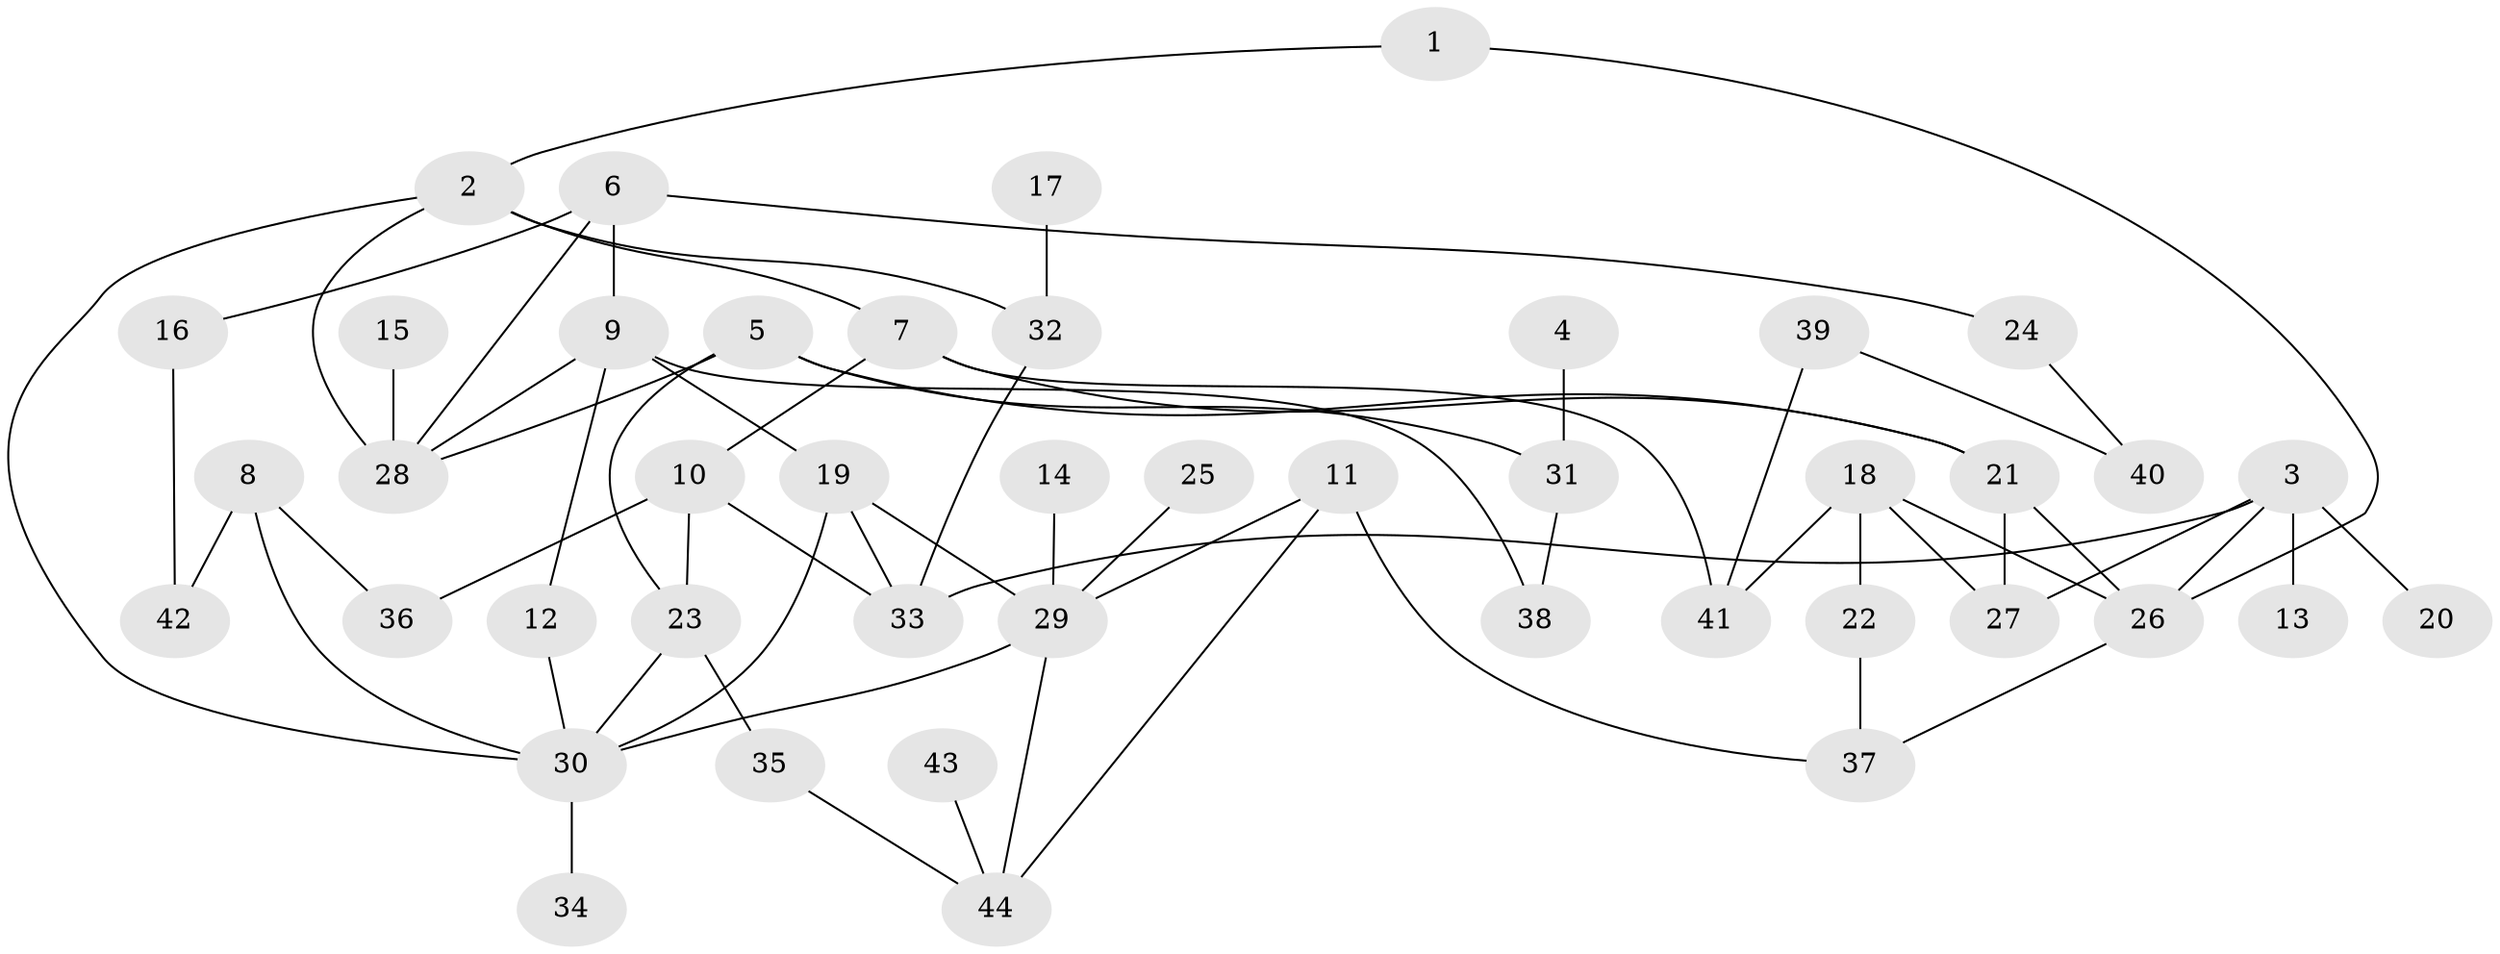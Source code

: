 // original degree distribution, {7: 0.027522935779816515, 2: 0.3394495412844037, 3: 0.1926605504587156, 1: 0.3119266055045872, 6: 0.027522935779816515, 4: 0.03669724770642202, 5: 0.05504587155963303, 8: 0.009174311926605505}
// Generated by graph-tools (version 1.1) at 2025/35/03/04/25 23:35:58]
// undirected, 44 vertices, 65 edges
graph export_dot {
  node [color=gray90,style=filled];
  1;
  2;
  3;
  4;
  5;
  6;
  7;
  8;
  9;
  10;
  11;
  12;
  13;
  14;
  15;
  16;
  17;
  18;
  19;
  20;
  21;
  22;
  23;
  24;
  25;
  26;
  27;
  28;
  29;
  30;
  31;
  32;
  33;
  34;
  35;
  36;
  37;
  38;
  39;
  40;
  41;
  42;
  43;
  44;
  1 -- 2 [weight=1.0];
  1 -- 26 [weight=1.0];
  2 -- 7 [weight=1.0];
  2 -- 28 [weight=1.0];
  2 -- 30 [weight=1.0];
  2 -- 32 [weight=1.0];
  3 -- 13 [weight=1.0];
  3 -- 20 [weight=1.0];
  3 -- 26 [weight=1.0];
  3 -- 27 [weight=1.0];
  3 -- 33 [weight=1.0];
  4 -- 31 [weight=1.0];
  5 -- 21 [weight=1.0];
  5 -- 23 [weight=1.0];
  5 -- 28 [weight=1.0];
  5 -- 31 [weight=1.0];
  6 -- 9 [weight=1.0];
  6 -- 16 [weight=1.0];
  6 -- 24 [weight=1.0];
  6 -- 28 [weight=1.0];
  7 -- 10 [weight=1.0];
  7 -- 21 [weight=1.0];
  7 -- 41 [weight=1.0];
  8 -- 30 [weight=1.0];
  8 -- 36 [weight=1.0];
  8 -- 42 [weight=1.0];
  9 -- 12 [weight=1.0];
  9 -- 19 [weight=1.0];
  9 -- 28 [weight=2.0];
  9 -- 38 [weight=1.0];
  10 -- 23 [weight=1.0];
  10 -- 33 [weight=1.0];
  10 -- 36 [weight=1.0];
  11 -- 29 [weight=1.0];
  11 -- 37 [weight=1.0];
  11 -- 44 [weight=1.0];
  12 -- 30 [weight=1.0];
  14 -- 29 [weight=1.0];
  15 -- 28 [weight=1.0];
  16 -- 42 [weight=1.0];
  17 -- 32 [weight=1.0];
  18 -- 22 [weight=1.0];
  18 -- 26 [weight=1.0];
  18 -- 27 [weight=1.0];
  18 -- 41 [weight=1.0];
  19 -- 29 [weight=2.0];
  19 -- 30 [weight=1.0];
  19 -- 33 [weight=1.0];
  21 -- 26 [weight=1.0];
  21 -- 27 [weight=1.0];
  22 -- 37 [weight=1.0];
  23 -- 30 [weight=1.0];
  23 -- 35 [weight=1.0];
  24 -- 40 [weight=1.0];
  25 -- 29 [weight=1.0];
  26 -- 37 [weight=1.0];
  29 -- 30 [weight=1.0];
  29 -- 44 [weight=1.0];
  30 -- 34 [weight=1.0];
  31 -- 38 [weight=1.0];
  32 -- 33 [weight=1.0];
  35 -- 44 [weight=1.0];
  39 -- 40 [weight=1.0];
  39 -- 41 [weight=1.0];
  43 -- 44 [weight=1.0];
}
